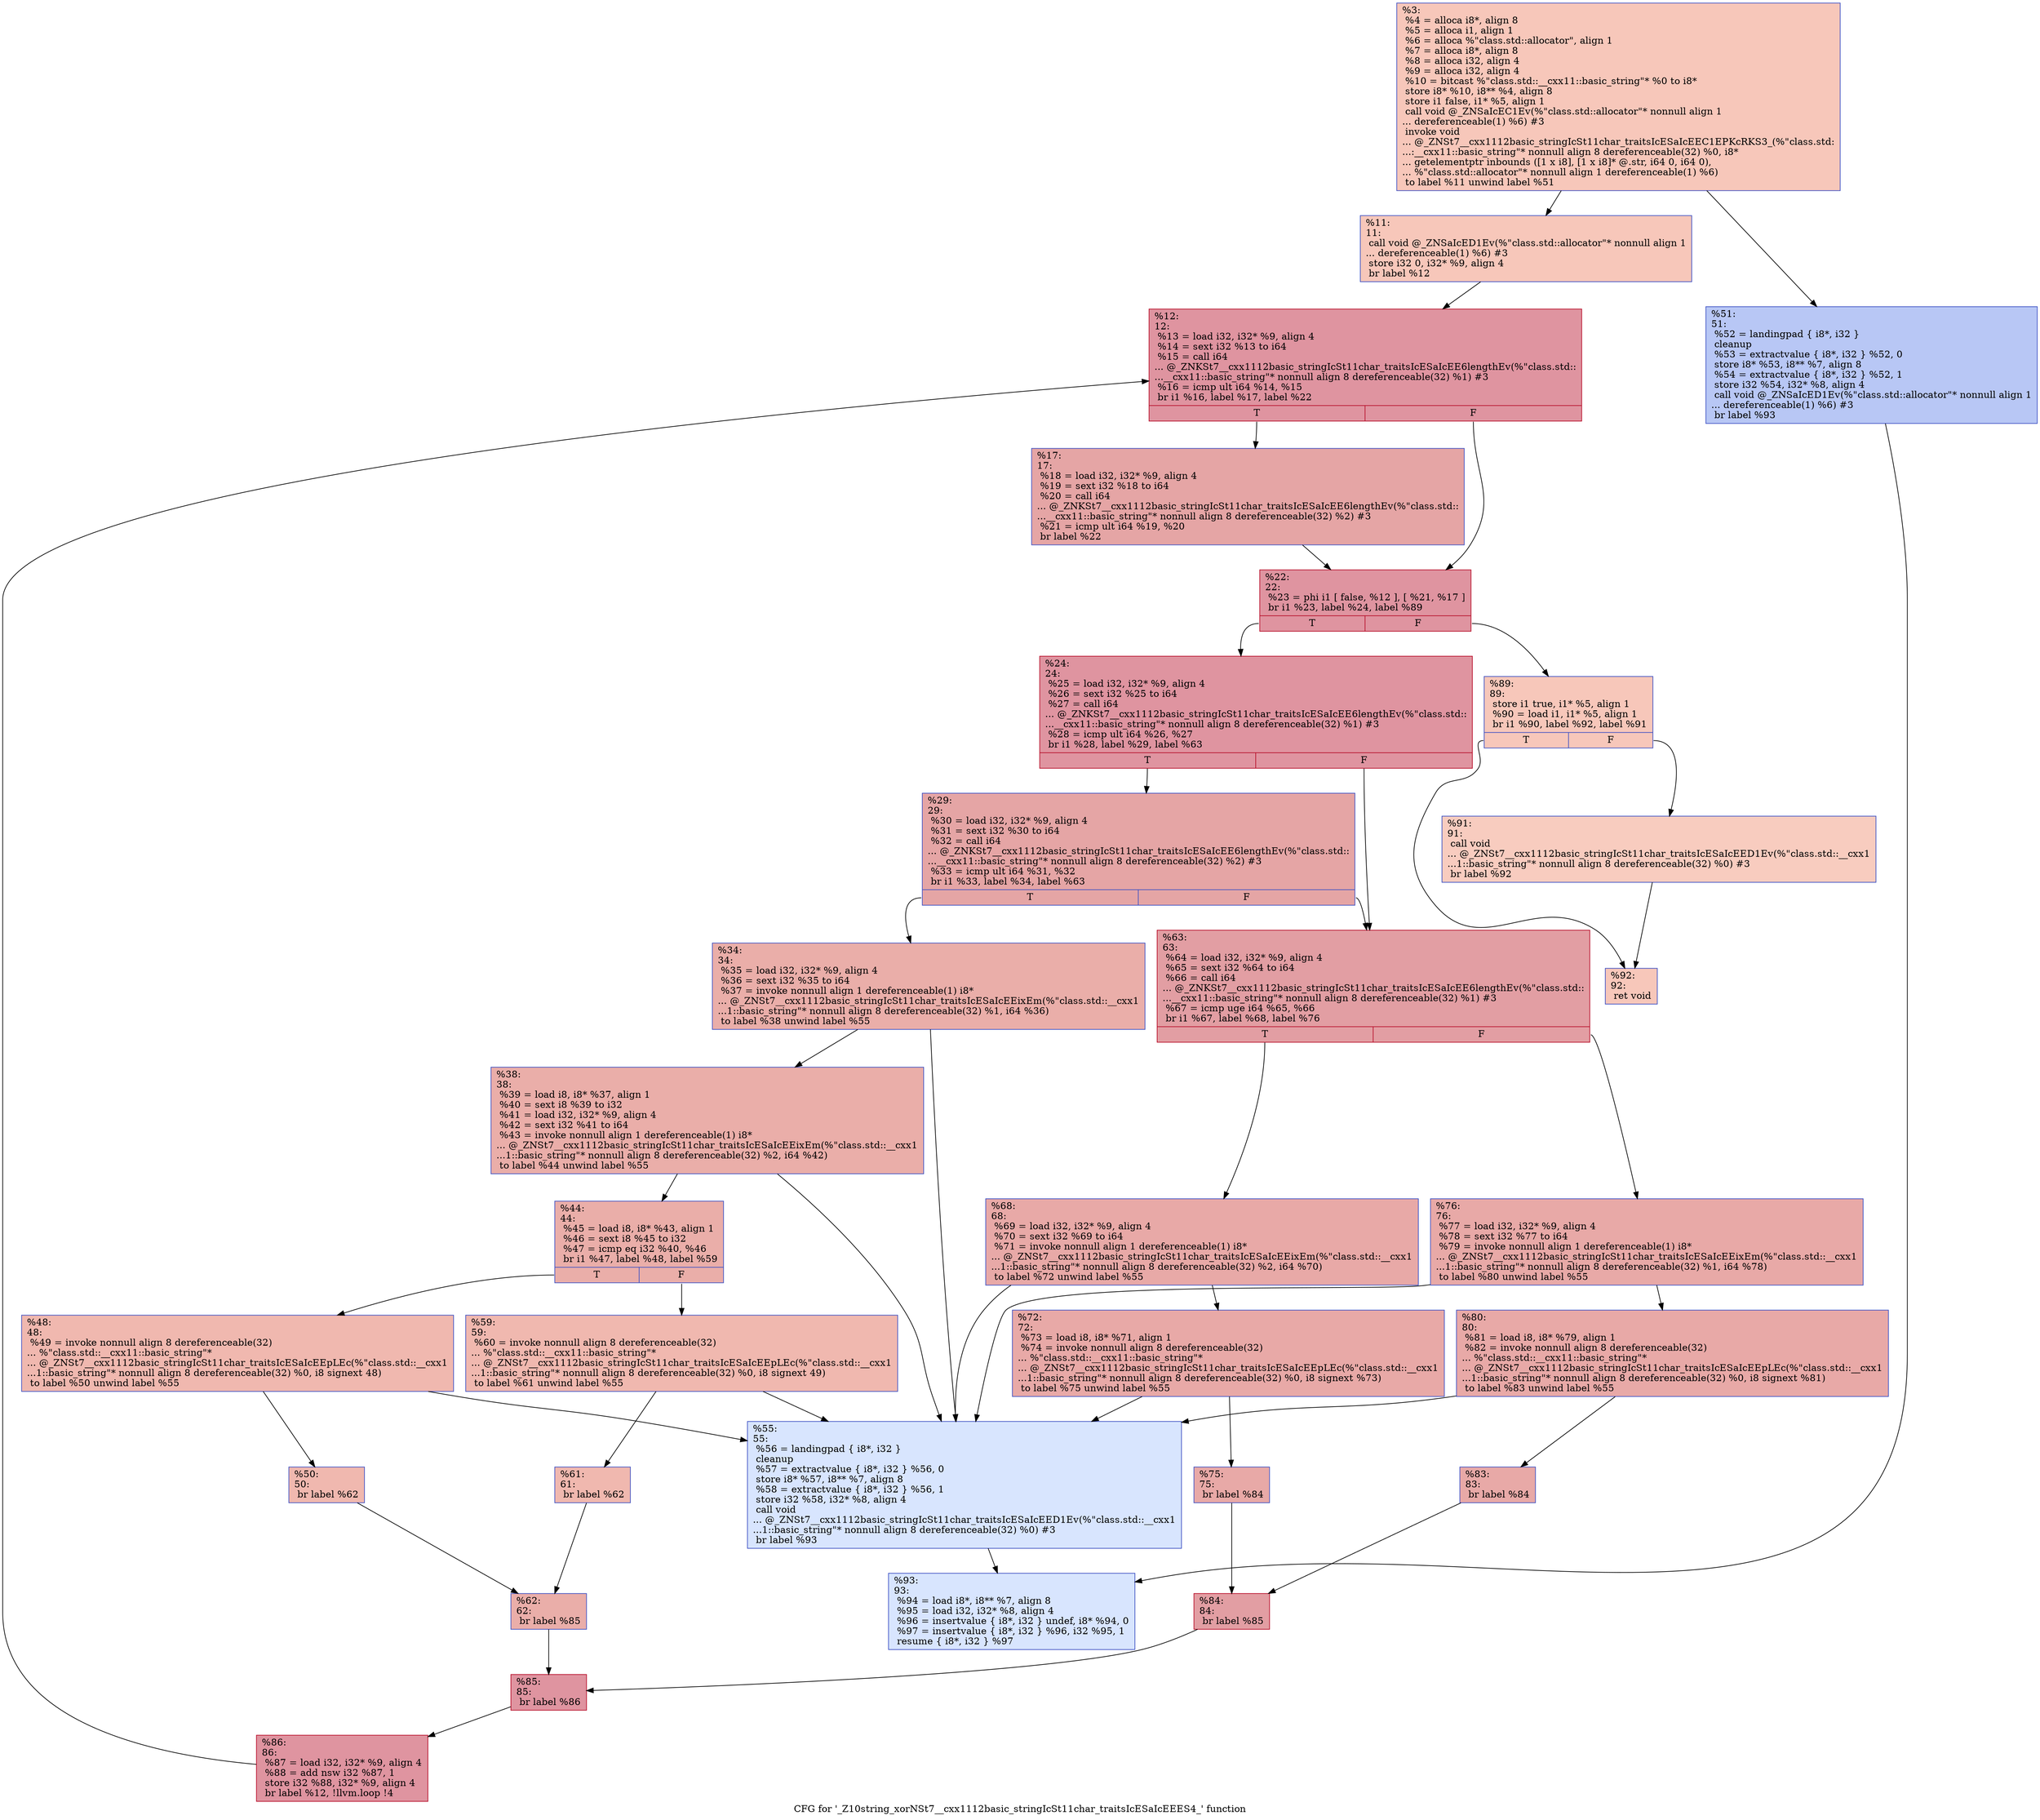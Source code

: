 digraph "CFG for '_Z10string_xorNSt7__cxx1112basic_stringIcSt11char_traitsIcESaIcEEES4_' function" {
	label="CFG for '_Z10string_xorNSt7__cxx1112basic_stringIcSt11char_traitsIcESaIcEEES4_' function";

	Node0x5624846ba870 [shape=record,color="#3d50c3ff", style=filled, fillcolor="#ec7f6370",label="{%3:\l  %4 = alloca i8*, align 8\l  %5 = alloca i1, align 1\l  %6 = alloca %\"class.std::allocator\", align 1\l  %7 = alloca i8*, align 8\l  %8 = alloca i32, align 4\l  %9 = alloca i32, align 4\l  %10 = bitcast %\"class.std::__cxx11::basic_string\"* %0 to i8*\l  store i8* %10, i8** %4, align 8\l  store i1 false, i1* %5, align 1\l  call void @_ZNSaIcEC1Ev(%\"class.std::allocator\"* nonnull align 1\l... dereferenceable(1) %6) #3\l  invoke void\l... @_ZNSt7__cxx1112basic_stringIcSt11char_traitsIcESaIcEEC1EPKcRKS3_(%\"class.std:\l...:__cxx11::basic_string\"* nonnull align 8 dereferenceable(32) %0, i8*\l... getelementptr inbounds ([1 x i8], [1 x i8]* @.str, i64 0, i64 0),\l... %\"class.std::allocator\"* nonnull align 1 dereferenceable(1) %6)\l          to label %11 unwind label %51\l}"];
	Node0x5624846ba870 -> Node0x5624846bc230;
	Node0x5624846ba870 -> Node0x5624846bc280;
	Node0x5624846bc230 [shape=record,color="#3d50c3ff", style=filled, fillcolor="#ec7f6370",label="{%11:\l11:                                               \l  call void @_ZNSaIcED1Ev(%\"class.std::allocator\"* nonnull align 1\l... dereferenceable(1) %6) #3\l  store i32 0, i32* %9, align 4\l  br label %12\l}"];
	Node0x5624846bc230 -> Node0x5624846bc890;
	Node0x5624846bc890 [shape=record,color="#b70d28ff", style=filled, fillcolor="#b70d2870",label="{%12:\l12:                                               \l  %13 = load i32, i32* %9, align 4\l  %14 = sext i32 %13 to i64\l  %15 = call i64\l... @_ZNKSt7__cxx1112basic_stringIcSt11char_traitsIcESaIcEE6lengthEv(%\"class.std::\l...__cxx11::basic_string\"* nonnull align 8 dereferenceable(32) %1) #3\l  %16 = icmp ult i64 %14, %15\l  br i1 %16, label %17, label %22\l|{<s0>T|<s1>F}}"];
	Node0x5624846bc890:s0 -> Node0x5624846bca30;
	Node0x5624846bc890:s1 -> Node0x5624846bcd90;
	Node0x5624846bca30 [shape=record,color="#3d50c3ff", style=filled, fillcolor="#c5333470",label="{%17:\l17:                                               \l  %18 = load i32, i32* %9, align 4\l  %19 = sext i32 %18 to i64\l  %20 = call i64\l... @_ZNKSt7__cxx1112basic_stringIcSt11char_traitsIcESaIcEE6lengthEv(%\"class.std::\l...__cxx11::basic_string\"* nonnull align 8 dereferenceable(32) %2) #3\l  %21 = icmp ult i64 %19, %20\l  br label %22\l}"];
	Node0x5624846bca30 -> Node0x5624846bcd90;
	Node0x5624846bcd90 [shape=record,color="#b70d28ff", style=filled, fillcolor="#b70d2870",label="{%22:\l22:                                               \l  %23 = phi i1 [ false, %12 ], [ %21, %17 ]\l  br i1 %23, label %24, label %89\l|{<s0>T|<s1>F}}"];
	Node0x5624846bcd90:s0 -> Node0x5624846bd1e0;
	Node0x5624846bcd90:s1 -> Node0x5624846bd230;
	Node0x5624846bd1e0 [shape=record,color="#b70d28ff", style=filled, fillcolor="#b70d2870",label="{%24:\l24:                                               \l  %25 = load i32, i32* %9, align 4\l  %26 = sext i32 %25 to i64\l  %27 = call i64\l... @_ZNKSt7__cxx1112basic_stringIcSt11char_traitsIcESaIcEE6lengthEv(%\"class.std::\l...__cxx11::basic_string\"* nonnull align 8 dereferenceable(32) %1) #3\l  %28 = icmp ult i64 %26, %27\l  br i1 %28, label %29, label %63\l|{<s0>T|<s1>F}}"];
	Node0x5624846bd1e0:s0 -> Node0x5624846bd410;
	Node0x5624846bd1e0:s1 -> Node0x5624846bd600;
	Node0x5624846bd410 [shape=record,color="#3d50c3ff", style=filled, fillcolor="#c5333470",label="{%29:\l29:                                               \l  %30 = load i32, i32* %9, align 4\l  %31 = sext i32 %30 to i64\l  %32 = call i64\l... @_ZNKSt7__cxx1112basic_stringIcSt11char_traitsIcESaIcEE6lengthEv(%\"class.std::\l...__cxx11::basic_string\"* nonnull align 8 dereferenceable(32) %2) #3\l  %33 = icmp ult i64 %31, %32\l  br i1 %33, label %34, label %63\l|{<s0>T|<s1>F}}"];
	Node0x5624846bd410:s0 -> Node0x5624846bd820;
	Node0x5624846bd410:s1 -> Node0x5624846bd600;
	Node0x5624846bd820 [shape=record,color="#3d50c3ff", style=filled, fillcolor="#d0473d70",label="{%34:\l34:                                               \l  %35 = load i32, i32* %9, align 4\l  %36 = sext i32 %35 to i64\l  %37 = invoke nonnull align 1 dereferenceable(1) i8*\l... @_ZNSt7__cxx1112basic_stringIcSt11char_traitsIcESaIcEEixEm(%\"class.std::__cxx1\l...1::basic_string\"* nonnull align 8 dereferenceable(32) %1, i64 %36)\l          to label %38 unwind label %55\l}"];
	Node0x5624846bd820 -> Node0x5624846bde00;
	Node0x5624846bd820 -> Node0x5624846bde50;
	Node0x5624846bde00 [shape=record,color="#3d50c3ff", style=filled, fillcolor="#d0473d70",label="{%38:\l38:                                               \l  %39 = load i8, i8* %37, align 1\l  %40 = sext i8 %39 to i32\l  %41 = load i32, i32* %9, align 4\l  %42 = sext i32 %41 to i64\l  %43 = invoke nonnull align 1 dereferenceable(1) i8*\l... @_ZNSt7__cxx1112basic_stringIcSt11char_traitsIcESaIcEEixEm(%\"class.std::__cxx1\l...1::basic_string\"* nonnull align 8 dereferenceable(32) %2, i64 %42)\l          to label %44 unwind label %55\l}"];
	Node0x5624846bde00 -> Node0x5624846be380;
	Node0x5624846bde00 -> Node0x5624846bde50;
	Node0x5624846be380 [shape=record,color="#3d50c3ff", style=filled, fillcolor="#d0473d70",label="{%44:\l44:                                               \l  %45 = load i8, i8* %43, align 1\l  %46 = sext i8 %45 to i32\l  %47 = icmp eq i32 %40, %46\l  br i1 %47, label %48, label %59\l|{<s0>T|<s1>F}}"];
	Node0x5624846be380:s0 -> Node0x5624846bddb0;
	Node0x5624846be380:s1 -> Node0x5624846be690;
	Node0x5624846bddb0 [shape=record,color="#3d50c3ff", style=filled, fillcolor="#dc5d4a70",label="{%48:\l48:                                               \l  %49 = invoke nonnull align 8 dereferenceable(32)\l... %\"class.std::__cxx11::basic_string\"*\l... @_ZNSt7__cxx1112basic_stringIcSt11char_traitsIcESaIcEEpLEc(%\"class.std::__cxx1\l...1::basic_string\"* nonnull align 8 dereferenceable(32) %0, i8 signext 48)\l          to label %50 unwind label %55\l}"];
	Node0x5624846bddb0 -> Node0x5624846be850;
	Node0x5624846bddb0 -> Node0x5624846bde50;
	Node0x5624846be850 [shape=record,color="#3d50c3ff", style=filled, fillcolor="#dc5d4a70",label="{%50:\l50:                                               \l  br label %62\l}"];
	Node0x5624846be850 -> Node0x5624846be7d0;
	Node0x5624846bc280 [shape=record,color="#3d50c3ff", style=filled, fillcolor="#5f7fe870",label="{%51:\l51:                                               \l  %52 = landingpad \{ i8*, i32 \}\l          cleanup\l  %53 = extractvalue \{ i8*, i32 \} %52, 0\l  store i8* %53, i8** %7, align 8\l  %54 = extractvalue \{ i8*, i32 \} %52, 1\l  store i32 %54, i32* %8, align 4\l  call void @_ZNSaIcED1Ev(%\"class.std::allocator\"* nonnull align 1\l... dereferenceable(1) %6) #3\l  br label %93\l}"];
	Node0x5624846bc280 -> Node0x5624846bf1c0;
	Node0x5624846bde50 [shape=record,color="#3d50c3ff", style=filled, fillcolor="#a7c5fe70",label="{%55:\l55:                                               \l  %56 = landingpad \{ i8*, i32 \}\l          cleanup\l  %57 = extractvalue \{ i8*, i32 \} %56, 0\l  store i8* %57, i8** %7, align 8\l  %58 = extractvalue \{ i8*, i32 \} %56, 1\l  store i32 %58, i32* %8, align 4\l  call void\l... @_ZNSt7__cxx1112basic_stringIcSt11char_traitsIcESaIcEED1Ev(%\"class.std::__cxx1\l...1::basic_string\"* nonnull align 8 dereferenceable(32) %0) #3\l  br label %93\l}"];
	Node0x5624846bde50 -> Node0x5624846bf1c0;
	Node0x5624846be690 [shape=record,color="#3d50c3ff", style=filled, fillcolor="#dc5d4a70",label="{%59:\l59:                                               \l  %60 = invoke nonnull align 8 dereferenceable(32)\l... %\"class.std::__cxx11::basic_string\"*\l... @_ZNSt7__cxx1112basic_stringIcSt11char_traitsIcESaIcEEpLEc(%\"class.std::__cxx1\l...1::basic_string\"* nonnull align 8 dereferenceable(32) %0, i8 signext 49)\l          to label %61 unwind label %55\l}"];
	Node0x5624846be690 -> Node0x5624846bf8a0;
	Node0x5624846be690 -> Node0x5624846bde50;
	Node0x5624846bf8a0 [shape=record,color="#3d50c3ff", style=filled, fillcolor="#dc5d4a70",label="{%61:\l61:                                               \l  br label %62\l}"];
	Node0x5624846bf8a0 -> Node0x5624846be7d0;
	Node0x5624846be7d0 [shape=record,color="#3d50c3ff", style=filled, fillcolor="#d0473d70",label="{%62:\l62:                                               \l  br label %85\l}"];
	Node0x5624846be7d0 -> Node0x5624846bf510;
	Node0x5624846bd600 [shape=record,color="#b70d28ff", style=filled, fillcolor="#be242e70",label="{%63:\l63:                                               \l  %64 = load i32, i32* %9, align 4\l  %65 = sext i32 %64 to i64\l  %66 = call i64\l... @_ZNKSt7__cxx1112basic_stringIcSt11char_traitsIcESaIcEE6lengthEv(%\"class.std::\l...__cxx11::basic_string\"* nonnull align 8 dereferenceable(32) %1) #3\l  %67 = icmp uge i64 %65, %66\l  br i1 %67, label %68, label %76\l|{<s0>T|<s1>F}}"];
	Node0x5624846bd600:s0 -> Node0x5624846c0030;
	Node0x5624846bd600:s1 -> Node0x5624846c0200;
	Node0x5624846c0030 [shape=record,color="#3d50c3ff", style=filled, fillcolor="#ca3b3770",label="{%68:\l68:                                               \l  %69 = load i32, i32* %9, align 4\l  %70 = sext i32 %69 to i64\l  %71 = invoke nonnull align 1 dereferenceable(1) i8*\l... @_ZNSt7__cxx1112basic_stringIcSt11char_traitsIcESaIcEEixEm(%\"class.std::__cxx1\l...1::basic_string\"* nonnull align 8 dereferenceable(32) %2, i64 %70)\l          to label %72 unwind label %55\l}"];
	Node0x5624846c0030 -> Node0x5624846c0430;
	Node0x5624846c0030 -> Node0x5624846bde50;
	Node0x5624846c0430 [shape=record,color="#3d50c3ff", style=filled, fillcolor="#ca3b3770",label="{%72:\l72:                                               \l  %73 = load i8, i8* %71, align 1\l  %74 = invoke nonnull align 8 dereferenceable(32)\l... %\"class.std::__cxx11::basic_string\"*\l... @_ZNSt7__cxx1112basic_stringIcSt11char_traitsIcESaIcEEpLEc(%\"class.std::__cxx1\l...1::basic_string\"* nonnull align 8 dereferenceable(32) %0, i8 signext %73)\l          to label %75 unwind label %55\l}"];
	Node0x5624846c0430 -> Node0x5624846c0660;
	Node0x5624846c0430 -> Node0x5624846bde50;
	Node0x5624846c0660 [shape=record,color="#3d50c3ff", style=filled, fillcolor="#ca3b3770",label="{%75:\l75:                                               \l  br label %84\l}"];
	Node0x5624846c0660 -> Node0x5624846c03e0;
	Node0x5624846c0200 [shape=record,color="#3d50c3ff", style=filled, fillcolor="#ca3b3770",label="{%76:\l76:                                               \l  %77 = load i32, i32* %9, align 4\l  %78 = sext i32 %77 to i64\l  %79 = invoke nonnull align 1 dereferenceable(1) i8*\l... @_ZNSt7__cxx1112basic_stringIcSt11char_traitsIcESaIcEEixEm(%\"class.std::__cxx1\l...1::basic_string\"* nonnull align 8 dereferenceable(32) %1, i64 %78)\l          to label %80 unwind label %55\l}"];
	Node0x5624846c0200 -> Node0x5624846c09a0;
	Node0x5624846c0200 -> Node0x5624846bde50;
	Node0x5624846c09a0 [shape=record,color="#3d50c3ff", style=filled, fillcolor="#ca3b3770",label="{%80:\l80:                                               \l  %81 = load i8, i8* %79, align 1\l  %82 = invoke nonnull align 8 dereferenceable(32)\l... %\"class.std::__cxx11::basic_string\"*\l... @_ZNSt7__cxx1112basic_stringIcSt11char_traitsIcESaIcEEpLEc(%\"class.std::__cxx1\l...1::basic_string\"* nonnull align 8 dereferenceable(32) %0, i8 signext %81)\l          to label %83 unwind label %55\l}"];
	Node0x5624846c09a0 -> Node0x5624846c0bb0;
	Node0x5624846c09a0 -> Node0x5624846bde50;
	Node0x5624846c0bb0 [shape=record,color="#3d50c3ff", style=filled, fillcolor="#ca3b3770",label="{%83:\l83:                                               \l  br label %84\l}"];
	Node0x5624846c0bb0 -> Node0x5624846c03e0;
	Node0x5624846c03e0 [shape=record,color="#b70d28ff", style=filled, fillcolor="#be242e70",label="{%84:\l84:                                               \l  br label %85\l}"];
	Node0x5624846c03e0 -> Node0x5624846bf510;
	Node0x5624846bf510 [shape=record,color="#b70d28ff", style=filled, fillcolor="#b70d2870",label="{%85:\l85:                                               \l  br label %86\l}"];
	Node0x5624846bf510 -> Node0x5624846c0950;
	Node0x5624846c0950 [shape=record,color="#b70d28ff", style=filled, fillcolor="#b70d2870",label="{%86:\l86:                                               \l  %87 = load i32, i32* %9, align 4\l  %88 = add nsw i32 %87, 1\l  store i32 %88, i32* %9, align 4\l  br label %12, !llvm.loop !4\l}"];
	Node0x5624846c0950 -> Node0x5624846bc890;
	Node0x5624846bd230 [shape=record,color="#3d50c3ff", style=filled, fillcolor="#ec7f6370",label="{%89:\l89:                                               \l  store i1 true, i1* %5, align 1\l  %90 = load i1, i1* %5, align 1\l  br i1 %90, label %92, label %91\l|{<s0>T|<s1>F}}"];
	Node0x5624846bd230:s0 -> Node0x5624846c1c60;
	Node0x5624846bd230:s1 -> Node0x5624846c1cb0;
	Node0x5624846c1cb0 [shape=record,color="#3d50c3ff", style=filled, fillcolor="#f08b6e70",label="{%91:\l91:                                               \l  call void\l... @_ZNSt7__cxx1112basic_stringIcSt11char_traitsIcESaIcEED1Ev(%\"class.std::__cxx1\l...1::basic_string\"* nonnull align 8 dereferenceable(32) %0) #3\l  br label %92\l}"];
	Node0x5624846c1cb0 -> Node0x5624846c1c60;
	Node0x5624846c1c60 [shape=record,color="#3d50c3ff", style=filled, fillcolor="#ec7f6370",label="{%92:\l92:                                               \l  ret void\l}"];
	Node0x5624846bf1c0 [shape=record,color="#3d50c3ff", style=filled, fillcolor="#a7c5fe70",label="{%93:\l93:                                               \l  %94 = load i8*, i8** %7, align 8\l  %95 = load i32, i32* %8, align 4\l  %96 = insertvalue \{ i8*, i32 \} undef, i8* %94, 0\l  %97 = insertvalue \{ i8*, i32 \} %96, i32 %95, 1\l  resume \{ i8*, i32 \} %97\l}"];
}
